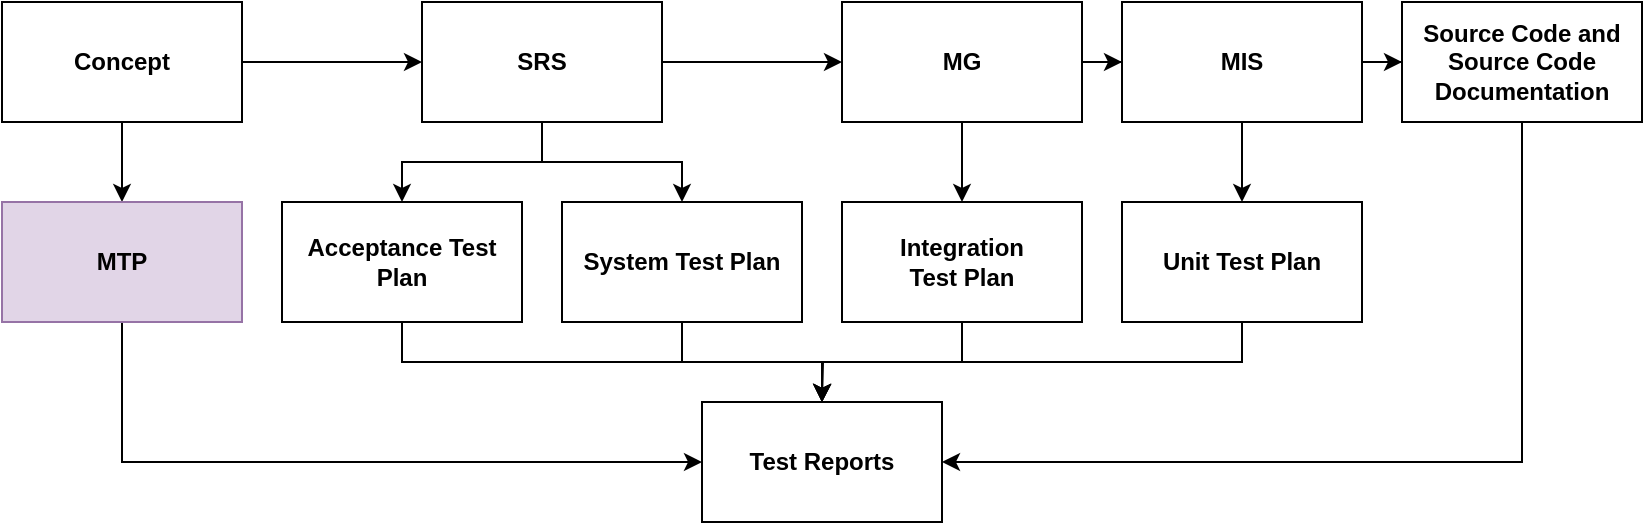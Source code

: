 <mxfile version="20.5.1" type="device"><diagram id="BArOkTPD_072SSl6reVw" name="Page-1"><mxGraphModel dx="1360" dy="820" grid="1" gridSize="10" guides="1" tooltips="1" connect="1" arrows="1" fold="1" page="1" pageScale="1" pageWidth="850" pageHeight="1100" math="0" shadow="0"><root><mxCell id="0"/><mxCell id="1" parent="0"/><mxCell id="x6ZUfxJSD3Wm-bqrK3wU-49" style="edgeStyle=orthogonalEdgeStyle;rounded=0;orthogonalLoop=1;jettySize=auto;html=1;entryX=0;entryY=0.5;entryDx=0;entryDy=0;" parent="1" source="x6ZUfxJSD3Wm-bqrK3wU-1" target="x6ZUfxJSD3Wm-bqrK3wU-2" edge="1"><mxGeometry relative="1" as="geometry"/></mxCell><mxCell id="x6ZUfxJSD3Wm-bqrK3wU-1" value="Concept" style="rounded=0;whiteSpace=wrap;html=1;fontStyle=1" parent="1" vertex="1"><mxGeometry x="15" y="200" width="120" height="60" as="geometry"/></mxCell><mxCell id="x6ZUfxJSD3Wm-bqrK3wU-13" value="" style="edgeStyle=orthogonalEdgeStyle;rounded=0;orthogonalLoop=1;jettySize=auto;html=1;" parent="1" source="x6ZUfxJSD3Wm-bqrK3wU-1" target="x6ZUfxJSD3Wm-bqrK3wU-12" edge="1"><mxGeometry relative="1" as="geometry"/></mxCell><mxCell id="x6ZUfxJSD3Wm-bqrK3wU-62" style="edgeStyle=orthogonalEdgeStyle;rounded=0;orthogonalLoop=1;jettySize=auto;html=1;exitX=0.5;exitY=1;exitDx=0;exitDy=0;entryX=0;entryY=0.5;entryDx=0;entryDy=0;" parent="1" source="x6ZUfxJSD3Wm-bqrK3wU-12" target="x6ZUfxJSD3Wm-bqrK3wU-41" edge="1"><mxGeometry relative="1" as="geometry"/></mxCell><mxCell id="x6ZUfxJSD3Wm-bqrK3wU-12" value="MTP" style="rounded=0;whiteSpace=wrap;html=1;fontStyle=1;fillColor=#e1d5e7;strokeColor=#9673a6;" parent="1" vertex="1"><mxGeometry x="15" y="300" width="120" height="60" as="geometry"/></mxCell><mxCell id="x6ZUfxJSD3Wm-bqrK3wU-56" style="edgeStyle=orthogonalEdgeStyle;rounded=0;orthogonalLoop=1;jettySize=auto;html=1;exitX=0.5;exitY=1;exitDx=0;exitDy=0;entryX=0.5;entryY=0;entryDx=0;entryDy=0;" parent="1" source="x6ZUfxJSD3Wm-bqrK3wU-2" target="x6ZUfxJSD3Wm-bqrK3wU-39" edge="1"><mxGeometry relative="1" as="geometry"/></mxCell><mxCell id="x6ZUfxJSD3Wm-bqrK3wU-57" style="edgeStyle=orthogonalEdgeStyle;rounded=0;orthogonalLoop=1;jettySize=auto;html=1;exitX=0.5;exitY=1;exitDx=0;exitDy=0;entryX=0.5;entryY=0;entryDx=0;entryDy=0;" parent="1" source="x6ZUfxJSD3Wm-bqrK3wU-2" target="x6ZUfxJSD3Wm-bqrK3wU-23" edge="1"><mxGeometry relative="1" as="geometry"/></mxCell><mxCell id="x6ZUfxJSD3Wm-bqrK3wU-59" value="" style="edgeStyle=orthogonalEdgeStyle;rounded=0;orthogonalLoop=1;jettySize=auto;html=1;" parent="1" source="x6ZUfxJSD3Wm-bqrK3wU-2" target="x6ZUfxJSD3Wm-bqrK3wU-15" edge="1"><mxGeometry relative="1" as="geometry"/></mxCell><mxCell id="x6ZUfxJSD3Wm-bqrK3wU-2" value="SRS" style="rounded=0;whiteSpace=wrap;html=1;fontStyle=1" parent="1" vertex="1"><mxGeometry x="225" y="200" width="120" height="60" as="geometry"/></mxCell><mxCell id="x6ZUfxJSD3Wm-bqrK3wU-52" style="edgeStyle=orthogonalEdgeStyle;rounded=0;orthogonalLoop=1;jettySize=auto;html=1;exitX=0.5;exitY=1;exitDx=0;exitDy=0;entryX=0.5;entryY=0;entryDx=0;entryDy=0;" parent="1" source="x6ZUfxJSD3Wm-bqrK3wU-23" target="x6ZUfxJSD3Wm-bqrK3wU-41" edge="1"><mxGeometry relative="1" as="geometry"/></mxCell><mxCell id="x6ZUfxJSD3Wm-bqrK3wU-23" value="System Test Plan" style="rounded=0;whiteSpace=wrap;html=1;fontStyle=1" parent="1" vertex="1"><mxGeometry x="295" y="300" width="120" height="60" as="geometry"/></mxCell><mxCell id="x6ZUfxJSD3Wm-bqrK3wU-55" value="" style="edgeStyle=orthogonalEdgeStyle;rounded=0;orthogonalLoop=1;jettySize=auto;html=1;" parent="1" source="x6ZUfxJSD3Wm-bqrK3wU-15" target="x6ZUfxJSD3Wm-bqrK3wU-35" edge="1"><mxGeometry relative="1" as="geometry"/></mxCell><mxCell id="x6ZUfxJSD3Wm-bqrK3wU-60" value="" style="edgeStyle=orthogonalEdgeStyle;rounded=0;orthogonalLoop=1;jettySize=auto;html=1;" parent="1" source="x6ZUfxJSD3Wm-bqrK3wU-15" target="x6ZUfxJSD3Wm-bqrK3wU-17" edge="1"><mxGeometry relative="1" as="geometry"/></mxCell><mxCell id="x6ZUfxJSD3Wm-bqrK3wU-15" value="MG" style="rounded=0;whiteSpace=wrap;html=1;fontStyle=1" parent="1" vertex="1"><mxGeometry x="435" y="200" width="120" height="60" as="geometry"/></mxCell><mxCell id="x6ZUfxJSD3Wm-bqrK3wU-54" value="" style="edgeStyle=orthogonalEdgeStyle;rounded=0;orthogonalLoop=1;jettySize=auto;html=1;" parent="1" source="x6ZUfxJSD3Wm-bqrK3wU-17" target="x6ZUfxJSD3Wm-bqrK3wU-36" edge="1"><mxGeometry relative="1" as="geometry"/></mxCell><mxCell id="x6ZUfxJSD3Wm-bqrK3wU-58" value="" style="edgeStyle=orthogonalEdgeStyle;rounded=0;orthogonalLoop=1;jettySize=auto;html=1;" parent="1" source="x6ZUfxJSD3Wm-bqrK3wU-17" target="x6ZUfxJSD3Wm-bqrK3wU-16" edge="1"><mxGeometry relative="1" as="geometry"/></mxCell><mxCell id="x6ZUfxJSD3Wm-bqrK3wU-17" value="MIS" style="rounded=0;whiteSpace=wrap;html=1;fontStyle=1" parent="1" vertex="1"><mxGeometry x="575" y="200" width="120" height="60" as="geometry"/></mxCell><mxCell id="x6ZUfxJSD3Wm-bqrK3wU-61" style="edgeStyle=orthogonalEdgeStyle;rounded=0;orthogonalLoop=1;jettySize=auto;html=1;entryX=1;entryY=0.5;entryDx=0;entryDy=0;exitX=0.5;exitY=1;exitDx=0;exitDy=0;" parent="1" source="x6ZUfxJSD3Wm-bqrK3wU-16" target="x6ZUfxJSD3Wm-bqrK3wU-41" edge="1"><mxGeometry relative="1" as="geometry"/></mxCell><mxCell id="x6ZUfxJSD3Wm-bqrK3wU-16" value="Source Code and Source Code Documentation" style="rounded=0;whiteSpace=wrap;html=1;fontStyle=1" parent="1" vertex="1"><mxGeometry x="715" y="200" width="120" height="60" as="geometry"/></mxCell><mxCell id="x6ZUfxJSD3Wm-bqrK3wU-51" style="edgeStyle=orthogonalEdgeStyle;rounded=0;orthogonalLoop=1;jettySize=auto;html=1;exitX=0.5;exitY=1;exitDx=0;exitDy=0;" parent="1" source="x6ZUfxJSD3Wm-bqrK3wU-35" edge="1"><mxGeometry relative="1" as="geometry"><mxPoint x="425" y="400" as="targetPoint"/></mxGeometry></mxCell><mxCell id="x6ZUfxJSD3Wm-bqrK3wU-35" value="&lt;div&gt;Integration &lt;br&gt;&lt;/div&gt;&lt;div&gt;Test Plan&lt;/div&gt;" style="rounded=0;whiteSpace=wrap;html=1;fontStyle=1" parent="1" vertex="1"><mxGeometry x="435" y="300" width="120" height="60" as="geometry"/></mxCell><mxCell id="x6ZUfxJSD3Wm-bqrK3wU-50" style="edgeStyle=orthogonalEdgeStyle;rounded=0;orthogonalLoop=1;jettySize=auto;html=1;exitX=0.5;exitY=1;exitDx=0;exitDy=0;entryX=0.5;entryY=0;entryDx=0;entryDy=0;" parent="1" source="x6ZUfxJSD3Wm-bqrK3wU-36" target="x6ZUfxJSD3Wm-bqrK3wU-41" edge="1"><mxGeometry relative="1" as="geometry"/></mxCell><mxCell id="x6ZUfxJSD3Wm-bqrK3wU-36" value="Unit Test Plan" style="rounded=0;whiteSpace=wrap;html=1;fontStyle=1" parent="1" vertex="1"><mxGeometry x="575" y="300" width="120" height="60" as="geometry"/></mxCell><mxCell id="x6ZUfxJSD3Wm-bqrK3wU-53" style="edgeStyle=orthogonalEdgeStyle;rounded=0;orthogonalLoop=1;jettySize=auto;html=1;exitX=0.5;exitY=1;exitDx=0;exitDy=0;" parent="1" source="x6ZUfxJSD3Wm-bqrK3wU-39" target="x6ZUfxJSD3Wm-bqrK3wU-41" edge="1"><mxGeometry relative="1" as="geometry"/></mxCell><mxCell id="x6ZUfxJSD3Wm-bqrK3wU-39" value="Acceptance Test Plan" style="rounded=0;whiteSpace=wrap;html=1;fontStyle=1" parent="1" vertex="1"><mxGeometry x="155" y="300" width="120" height="60" as="geometry"/></mxCell><mxCell id="x6ZUfxJSD3Wm-bqrK3wU-41" value="Test Reports" style="rounded=0;whiteSpace=wrap;html=1;fontStyle=1" parent="1" vertex="1"><mxGeometry x="365" y="400" width="120" height="60" as="geometry"/></mxCell></root></mxGraphModel></diagram></mxfile>